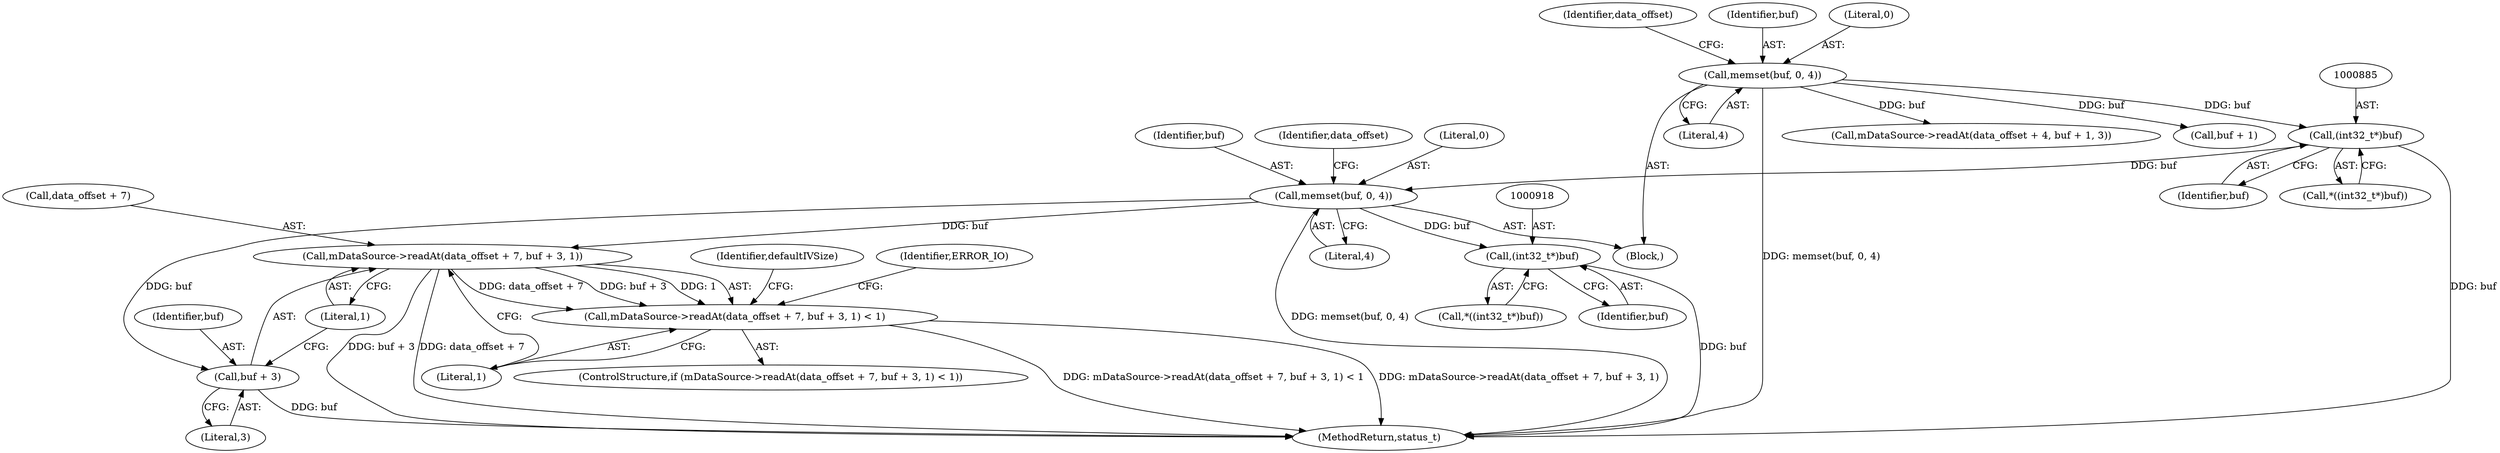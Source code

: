 digraph "0_Android_f4a88c8ed4f8186b3d6e2852993e063fc33ff231@API" {
"1000894" [label="(Call,memset(buf, 0, 4))"];
"1000884" [label="(Call,(int32_t*)buf)"];
"1000861" [label="(Call,memset(buf, 0, 4))"];
"1000900" [label="(Call,mDataSource->readAt(data_offset + 7, buf + 3, 1))"];
"1000899" [label="(Call,mDataSource->readAt(data_offset + 7, buf + 3, 1) < 1)"];
"1000904" [label="(Call,buf + 3)"];
"1000917" [label="(Call,(int32_t*)buf)"];
"1000905" [label="(Identifier,buf)"];
"1000908" [label="(Literal,1)"];
"1000898" [label="(ControlStructure,if (mDataSource->readAt(data_offset + 7, buf + 3, 1) < 1))"];
"1000864" [label="(Literal,4)"];
"1000895" [label="(Identifier,buf)"];
"1000861" [label="(Call,memset(buf, 0, 4))"];
"1000914" [label="(Identifier,defaultIVSize)"];
"1000884" [label="(Call,(int32_t*)buf)"];
"1000919" [label="(Identifier,buf)"];
"1000907" [label="(Literal,1)"];
"1000901" [label="(Call,data_offset + 7)"];
"1000917" [label="(Call,(int32_t*)buf)"];
"1000869" [label="(Identifier,data_offset)"];
"1000883" [label="(Call,*((int32_t*)buf))"];
"1000894" [label="(Call,memset(buf, 0, 4))"];
"1000902" [label="(Identifier,data_offset)"];
"1000900" [label="(Call,mDataSource->readAt(data_offset + 7, buf + 3, 1))"];
"1000906" [label="(Literal,3)"];
"1000862" [label="(Identifier,buf)"];
"1000897" [label="(Literal,4)"];
"1000848" [label="(Block,)"];
"1000904" [label="(Call,buf + 3)"];
"1000886" [label="(Identifier,buf)"];
"1002911" [label="(MethodReturn,status_t)"];
"1000899" [label="(Call,mDataSource->readAt(data_offset + 7, buf + 3, 1) < 1)"];
"1000896" [label="(Literal,0)"];
"1000911" [label="(Identifier,ERROR_IO)"];
"1000916" [label="(Call,*((int32_t*)buf))"];
"1000867" [label="(Call,mDataSource->readAt(data_offset + 4, buf + 1, 3))"];
"1000863" [label="(Literal,0)"];
"1000871" [label="(Call,buf + 1)"];
"1000894" -> "1000848"  [label="AST: "];
"1000894" -> "1000897"  [label="CFG: "];
"1000895" -> "1000894"  [label="AST: "];
"1000896" -> "1000894"  [label="AST: "];
"1000897" -> "1000894"  [label="AST: "];
"1000902" -> "1000894"  [label="CFG: "];
"1000894" -> "1002911"  [label="DDG: memset(buf, 0, 4)"];
"1000884" -> "1000894"  [label="DDG: buf"];
"1000894" -> "1000900"  [label="DDG: buf"];
"1000894" -> "1000904"  [label="DDG: buf"];
"1000894" -> "1000917"  [label="DDG: buf"];
"1000884" -> "1000883"  [label="AST: "];
"1000884" -> "1000886"  [label="CFG: "];
"1000885" -> "1000884"  [label="AST: "];
"1000886" -> "1000884"  [label="AST: "];
"1000883" -> "1000884"  [label="CFG: "];
"1000884" -> "1002911"  [label="DDG: buf"];
"1000861" -> "1000884"  [label="DDG: buf"];
"1000861" -> "1000848"  [label="AST: "];
"1000861" -> "1000864"  [label="CFG: "];
"1000862" -> "1000861"  [label="AST: "];
"1000863" -> "1000861"  [label="AST: "];
"1000864" -> "1000861"  [label="AST: "];
"1000869" -> "1000861"  [label="CFG: "];
"1000861" -> "1002911"  [label="DDG: memset(buf, 0, 4)"];
"1000861" -> "1000867"  [label="DDG: buf"];
"1000861" -> "1000871"  [label="DDG: buf"];
"1000900" -> "1000899"  [label="AST: "];
"1000900" -> "1000907"  [label="CFG: "];
"1000901" -> "1000900"  [label="AST: "];
"1000904" -> "1000900"  [label="AST: "];
"1000907" -> "1000900"  [label="AST: "];
"1000908" -> "1000900"  [label="CFG: "];
"1000900" -> "1002911"  [label="DDG: buf + 3"];
"1000900" -> "1002911"  [label="DDG: data_offset + 7"];
"1000900" -> "1000899"  [label="DDG: data_offset + 7"];
"1000900" -> "1000899"  [label="DDG: buf + 3"];
"1000900" -> "1000899"  [label="DDG: 1"];
"1000899" -> "1000898"  [label="AST: "];
"1000899" -> "1000908"  [label="CFG: "];
"1000908" -> "1000899"  [label="AST: "];
"1000911" -> "1000899"  [label="CFG: "];
"1000914" -> "1000899"  [label="CFG: "];
"1000899" -> "1002911"  [label="DDG: mDataSource->readAt(data_offset + 7, buf + 3, 1) < 1"];
"1000899" -> "1002911"  [label="DDG: mDataSource->readAt(data_offset + 7, buf + 3, 1)"];
"1000904" -> "1000906"  [label="CFG: "];
"1000905" -> "1000904"  [label="AST: "];
"1000906" -> "1000904"  [label="AST: "];
"1000907" -> "1000904"  [label="CFG: "];
"1000904" -> "1002911"  [label="DDG: buf"];
"1000917" -> "1000916"  [label="AST: "];
"1000917" -> "1000919"  [label="CFG: "];
"1000918" -> "1000917"  [label="AST: "];
"1000919" -> "1000917"  [label="AST: "];
"1000916" -> "1000917"  [label="CFG: "];
"1000917" -> "1002911"  [label="DDG: buf"];
}

